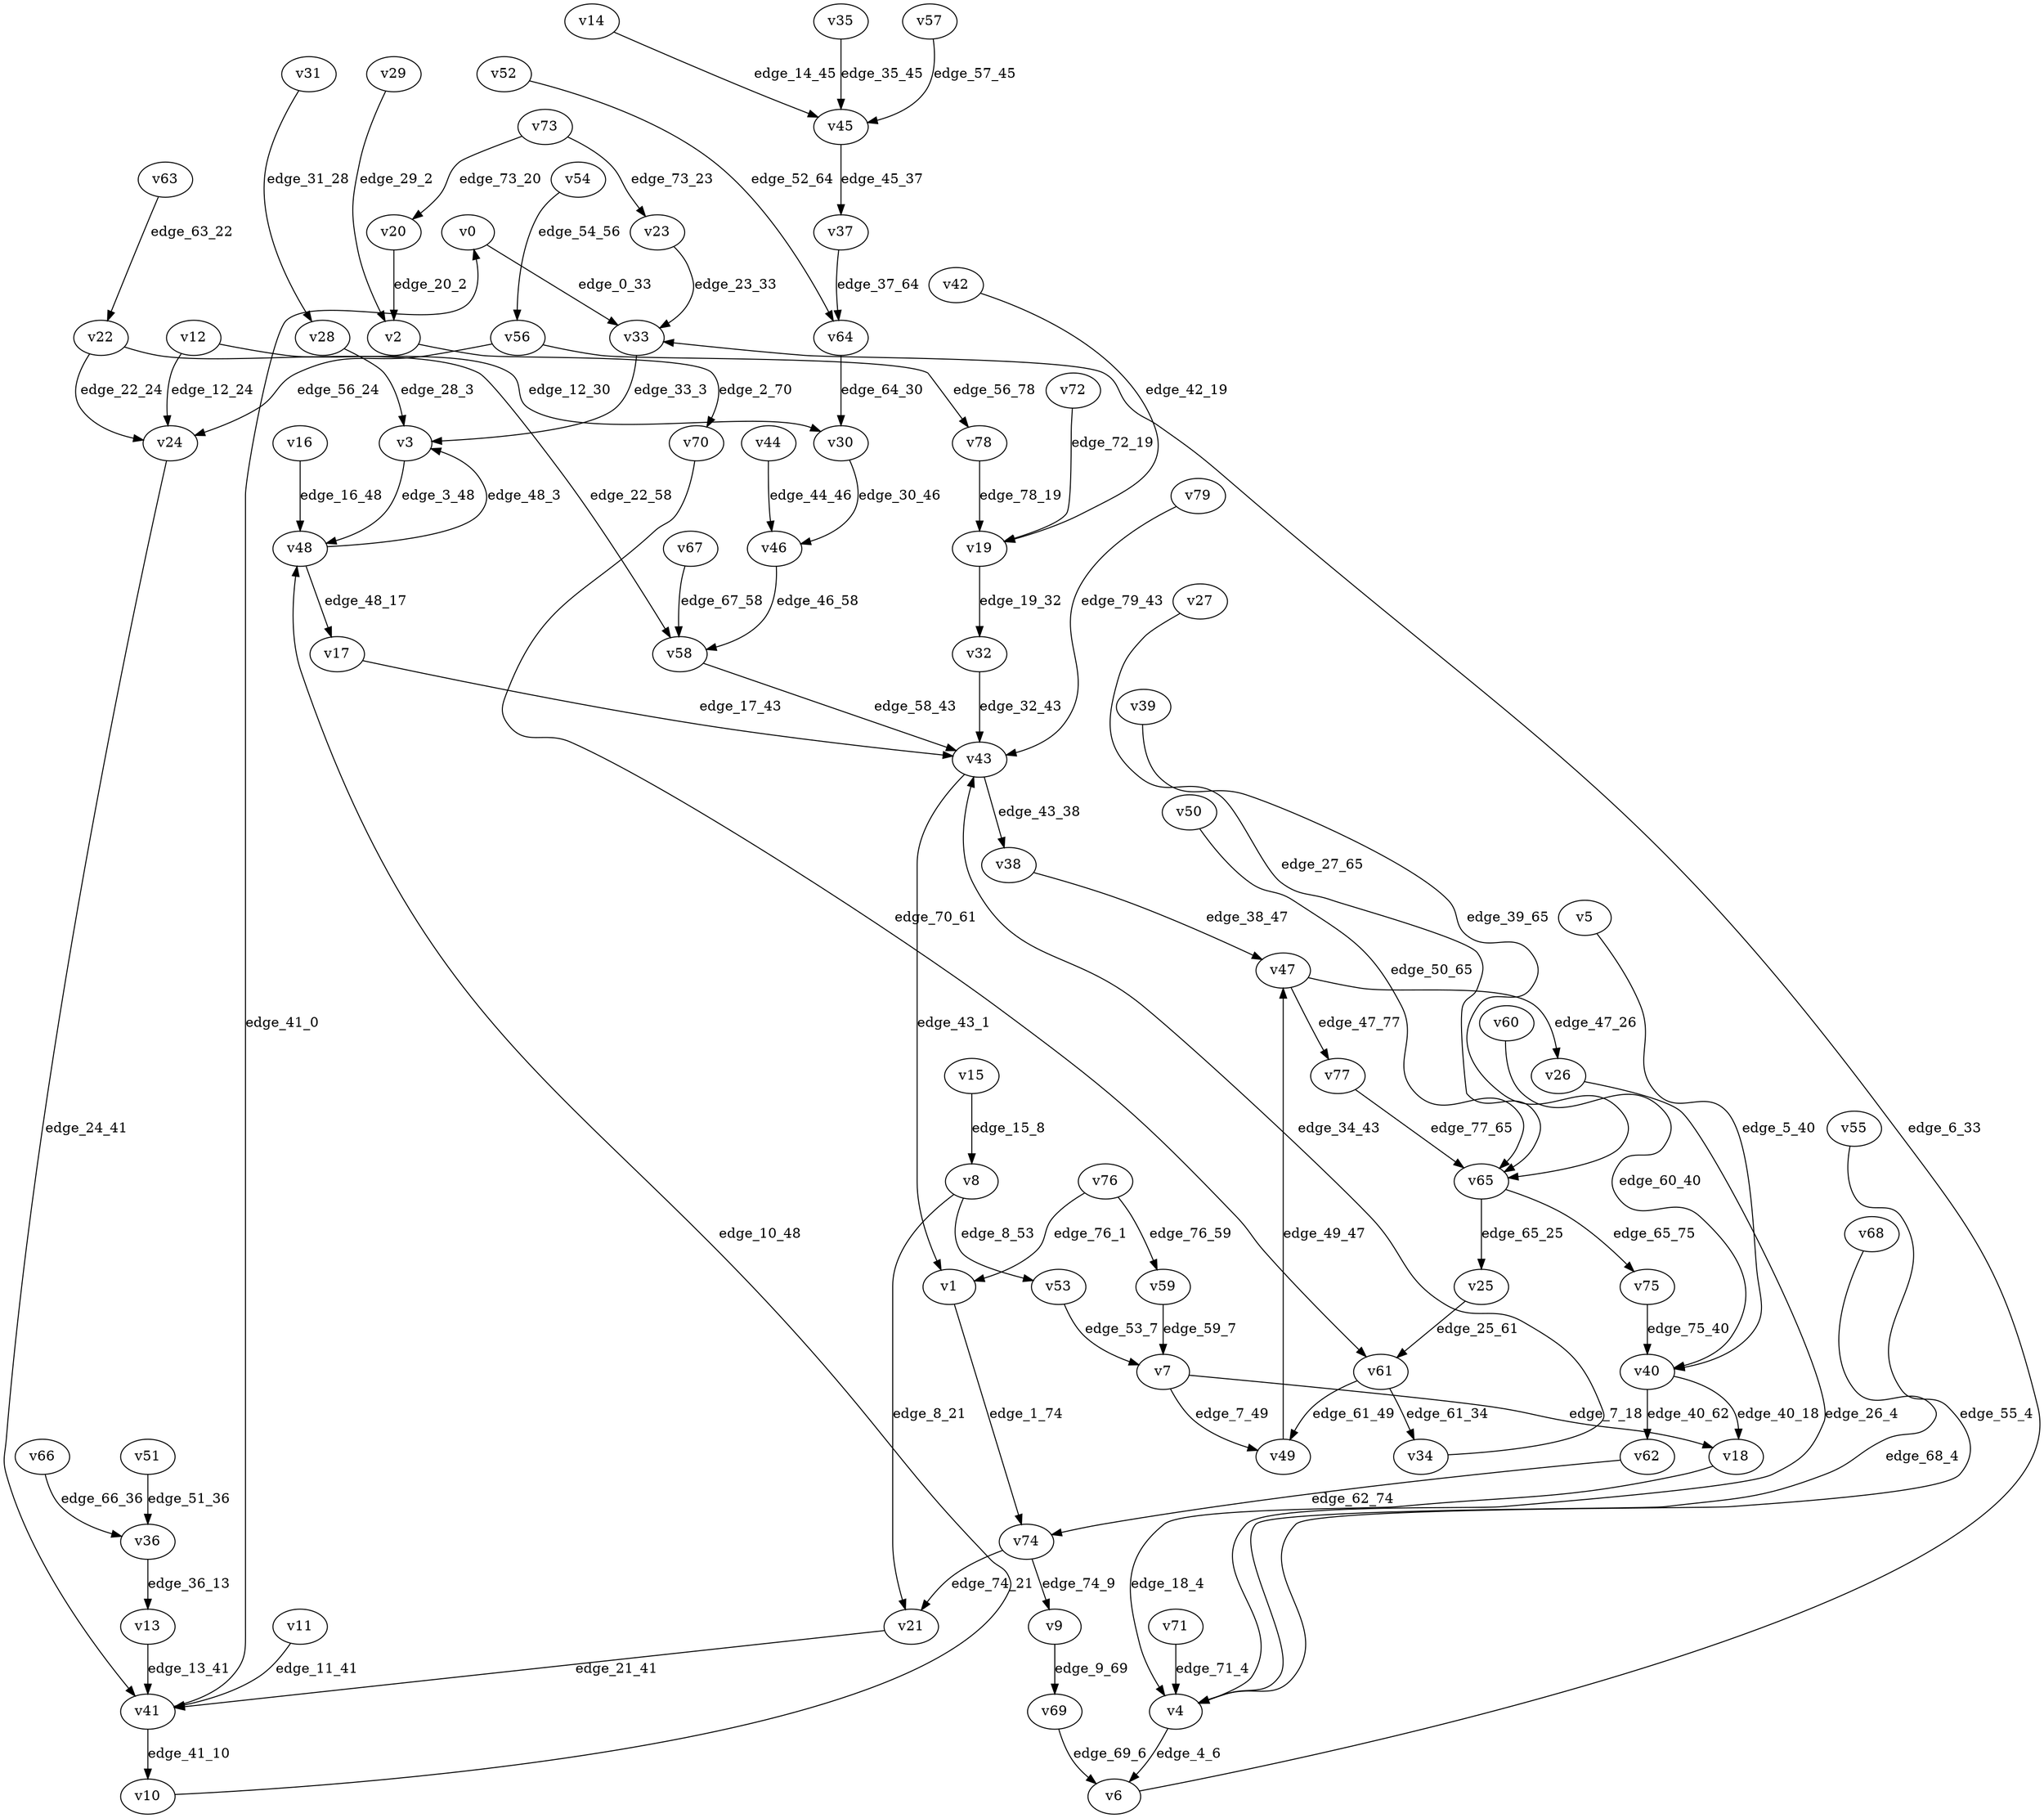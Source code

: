 digraph G {
    // Stochastic discounted game

    v0 [name="v0", player=0];
    v1 [name="v1", player=1];
    v2 [name="v2", player=-1];
    v3 [name="v3", player=0];
    v4 [name="v4", player=-1];
    v5 [name="v5", player=0];
    v6 [name="v6", player=0];
    v7 [name="v7", player=-1];
    v8 [name="v8", player=-1];
    v9 [name="v9", player=0];
    v10 [name="v10", player=0];
    v11 [name="v11", player=0];
    v12 [name="v12", player=-1];
    v13 [name="v13", player=1];
    v14 [name="v14", player=1];
    v15 [name="v15", player=0];
    v16 [name="v16", player=0];
    v17 [name="v17", player=0];
    v18 [name="v18", player=1];
    v19 [name="v19", player=-1];
    v20 [name="v20", player=1];
    v21 [name="v21", player=1];
    v22 [name="v22", player=-1];
    v23 [name="v23", player=1];
    v24 [name="v24", player=0];
    v25 [name="v25", player=1];
    v26 [name="v26", player=1];
    v27 [name="v27", player=1];
    v28 [name="v28", player=-1];
    v29 [name="v29", player=0];
    v30 [name="v30", player=1];
    v31 [name="v31", player=0];
    v32 [name="v32", player=0];
    v33 [name="v33", player=-1];
    v34 [name="v34", player=1];
    v35 [name="v35", player=0];
    v36 [name="v36", player=-1];
    v37 [name="v37", player=1];
    v38 [name="v38", player=0];
    v39 [name="v39", player=0];
    v40 [name="v40", player=-1];
    v41 [name="v41", player=-1];
    v42 [name="v42", player=1];
    v43 [name="v43", player=-1];
    v44 [name="v44", player=1];
    v45 [name="v45", player=-1];
    v46 [name="v46", player=-1];
    v47 [name="v47", player=-1];
    v48 [name="v48", player=-1];
    v49 [name="v49", player=1];
    v50 [name="v50", player=1];
    v51 [name="v51", player=1];
    v52 [name="v52", player=1];
    v53 [name="v53", player=0];
    v54 [name="v54", player=1];
    v55 [name="v55", player=1];
    v56 [name="v56", player=-1];
    v57 [name="v57", player=0];
    v58 [name="v58", player=1];
    v59 [name="v59", player=1];
    v60 [name="v60", player=1];
    v61 [name="v61", player=-1];
    v62 [name="v62", player=0];
    v63 [name="v63", player=0];
    v64 [name="v64", player=-1];
    v65 [name="v65", player=-1];
    v66 [name="v66", player=0];
    v67 [name="v67", player=-1];
    v68 [name="v68", player=0];
    v69 [name="v69", player=-1];
    v70 [name="v70", player=0];
    v71 [name="v71", player=1];
    v72 [name="v72", player=0];
    v73 [name="v73", player=-1];
    v74 [name="v74", player=-1];
    v75 [name="v75", player=1];
    v76 [name="v76", player=-1];
    v77 [name="v77", player=0];
    v78 [name="v78", player=1];
    v79 [name="v79", player=0];

    v0 -> v33 [label="edge_0_33", weight=-4.578596, discount=0.274273];
    v1 -> v74 [label="edge_1_74", weight=-8.105920, discount=0.622004];
    v2 -> v70 [label="edge_2_70", probability=1.000000];
    v3 -> v48 [label="edge_3_48", weight=5.921590, discount=0.823179];
    v4 -> v6 [label="edge_4_6", probability=1.000000];
    v5 -> v40 [label="edge_5_40", weight=-0.583353, discount=0.893915];
    v6 -> v33 [label="edge_6_33", weight=-3.420444, discount=0.276796];
    v7 -> v49 [label="edge_7_49", probability=0.672440];
    v7 -> v18 [label="edge_7_18", probability=0.327560];
    v8 -> v21 [label="edge_8_21", probability=0.519588];
    v8 -> v53 [label="edge_8_53", probability=0.480412];
    v9 -> v69 [label="edge_9_69", weight=5.128291, discount=0.134671];
    v10 -> v48 [label="edge_10_48", weight=-6.130079, discount=0.752155];
    v11 -> v41 [label="edge_11_41", weight=1.195098, discount=0.599265];
    v12 -> v24 [label="edge_12_24", probability=0.461902];
    v12 -> v30 [label="edge_12_30", probability=0.538098];
    v13 -> v41 [label="edge_13_41", weight=5.472784, discount=0.582791];
    v14 -> v45 [label="edge_14_45", weight=-8.738083, discount=0.711308];
    v15 -> v8 [label="edge_15_8", weight=4.723741, discount=0.687436];
    v16 -> v48 [label="edge_16_48", weight=8.467630, discount=0.855093];
    v17 -> v43 [label="edge_17_43", weight=-2.012305, discount=0.874912];
    v18 -> v4 [label="edge_18_4", weight=-3.042271, discount=0.225125];
    v19 -> v32 [label="edge_19_32", probability=1.000000];
    v20 -> v2 [label="edge_20_2", weight=8.843598, discount=0.307207];
    v21 -> v41 [label="edge_21_41", weight=-2.114756, discount=0.550037];
    v22 -> v58 [label="edge_22_58", probability=0.392657];
    v22 -> v24 [label="edge_22_24", probability=0.607343];
    v23 -> v33 [label="edge_23_33", weight=-3.943051, discount=0.447620];
    v24 -> v41 [label="edge_24_41", weight=-7.163143, discount=0.784995];
    v25 -> v61 [label="edge_25_61", weight=-6.873382, discount=0.191406];
    v26 -> v4 [label="edge_26_4", weight=-1.496284, discount=0.704411];
    v27 -> v65 [label="edge_27_65", weight=-5.654640, discount=0.493786];
    v28 -> v3 [label="edge_28_3", probability=1.000000];
    v29 -> v2 [label="edge_29_2", weight=-7.196993, discount=0.524092];
    v30 -> v46 [label="edge_30_46", weight=-7.011919, discount=0.716422];
    v31 -> v28 [label="edge_31_28", weight=-9.489247, discount=0.573729];
    v32 -> v43 [label="edge_32_43", weight=4.866236, discount=0.124220];
    v33 -> v3 [label="edge_33_3", probability=1.000000];
    v34 -> v43 [label="edge_34_43", weight=0.956932, discount=0.458775];
    v35 -> v45 [label="edge_35_45", weight=5.197335, discount=0.457622];
    v36 -> v13 [label="edge_36_13", probability=1.000000];
    v37 -> v64 [label="edge_37_64", weight=5.999173, discount=0.608705];
    v38 -> v47 [label="edge_38_47", weight=-2.565469, discount=0.655059];
    v39 -> v65 [label="edge_39_65", weight=-4.027363, discount=0.459091];
    v40 -> v18 [label="edge_40_18", probability=0.349135];
    v40 -> v62 [label="edge_40_62", probability=0.650865];
    v41 -> v0 [label="edge_41_0", probability=0.474789];
    v41 -> v10 [label="edge_41_10", probability=0.525211];
    v42 -> v19 [label="edge_42_19", weight=0.395937, discount=0.114211];
    v43 -> v1 [label="edge_43_1", probability=0.579713];
    v43 -> v38 [label="edge_43_38", probability=0.420287];
    v44 -> v46 [label="edge_44_46", weight=1.461011, discount=0.284091];
    v45 -> v37 [label="edge_45_37", probability=1.000000];
    v46 -> v58 [label="edge_46_58", probability=1.000000];
    v47 -> v77 [label="edge_47_77", probability=0.379119];
    v47 -> v26 [label="edge_47_26", probability=0.620881];
    v48 -> v3 [label="edge_48_3", probability=0.612425];
    v48 -> v17 [label="edge_48_17", probability=0.387575];
    v49 -> v47 [label="edge_49_47", weight=7.471088, discount=0.715802];
    v50 -> v65 [label="edge_50_65", weight=-6.655341, discount=0.191728];
    v51 -> v36 [label="edge_51_36", weight=5.788248, discount=0.737489];
    v52 -> v64 [label="edge_52_64", weight=-7.247802, discount=0.648082];
    v53 -> v7 [label="edge_53_7", weight=1.475885, discount=0.192153];
    v54 -> v56 [label="edge_54_56", weight=-0.126227, discount=0.322879];
    v55 -> v4 [label="edge_55_4", weight=0.902397, discount=0.767518];
    v56 -> v24 [label="edge_56_24", probability=0.574488];
    v56 -> v78 [label="edge_56_78", probability=0.425512];
    v57 -> v45 [label="edge_57_45", weight=-3.457179, discount=0.732870];
    v58 -> v43 [label="edge_58_43", weight=-9.181451, discount=0.595739];
    v59 -> v7 [label="edge_59_7", weight=8.143936, discount=0.642995];
    v60 -> v40 [label="edge_60_40", weight=-1.198205, discount=0.100173];
    v61 -> v34 [label="edge_61_34", probability=0.369252];
    v61 -> v49 [label="edge_61_49", probability=0.630748];
    v62 -> v74 [label="edge_62_74", weight=-7.980378, discount=0.208439];
    v63 -> v22 [label="edge_63_22", weight=-2.861315, discount=0.398018];
    v64 -> v30 [label="edge_64_30", probability=1.000000];
    v65 -> v75 [label="edge_65_75", probability=0.594034];
    v65 -> v25 [label="edge_65_25", probability=0.405966];
    v66 -> v36 [label="edge_66_36", weight=5.987152, discount=0.791846];
    v67 -> v58 [label="edge_67_58", probability=1.000000];
    v68 -> v4 [label="edge_68_4", weight=-7.717667, discount=0.447800];
    v69 -> v6 [label="edge_69_6", probability=1.000000];
    v70 -> v61 [label="edge_70_61", weight=-8.290906, discount=0.526903];
    v71 -> v4 [label="edge_71_4", weight=3.614738, discount=0.189973];
    v72 -> v19 [label="edge_72_19", weight=-6.974506, discount=0.431544];
    v73 -> v20 [label="edge_73_20", probability=0.561526];
    v73 -> v23 [label="edge_73_23", probability=0.438474];
    v74 -> v21 [label="edge_74_21", probability=0.632090];
    v74 -> v9 [label="edge_74_9", probability=0.367910];
    v75 -> v40 [label="edge_75_40", weight=6.816166, discount=0.391930];
    v76 -> v59 [label="edge_76_59", probability=0.479374];
    v76 -> v1 [label="edge_76_1", probability=0.520626];
    v77 -> v65 [label="edge_77_65", weight=1.605993, discount=0.862769];
    v78 -> v19 [label="edge_78_19", weight=3.063476, discount=0.639338];
    v79 -> v43 [label="edge_79_43", weight=-1.895111, discount=0.791542];
}